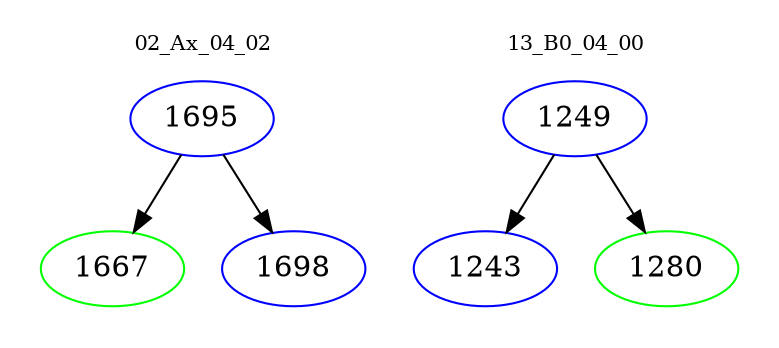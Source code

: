 digraph{
subgraph cluster_0 {
color = white
label = "02_Ax_04_02";
fontsize=10;
T0_1695 [label="1695", color="blue"]
T0_1695 -> T0_1667 [color="black"]
T0_1667 [label="1667", color="green"]
T0_1695 -> T0_1698 [color="black"]
T0_1698 [label="1698", color="blue"]
}
subgraph cluster_1 {
color = white
label = "13_B0_04_00";
fontsize=10;
T1_1249 [label="1249", color="blue"]
T1_1249 -> T1_1243 [color="black"]
T1_1243 [label="1243", color="blue"]
T1_1249 -> T1_1280 [color="black"]
T1_1280 [label="1280", color="green"]
}
}
